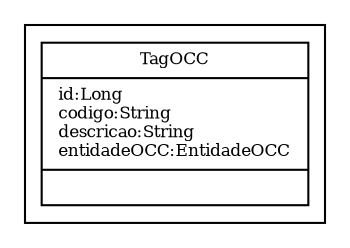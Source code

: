 digraph G{
fontname = "Times-Roman"
fontsize = 8

node [
        fontname = "Times-Roman"
        fontsize = 8
        shape = "record"
]

edge [
        fontname = "Times-Roman"
        fontsize = 8
]

subgraph clusterTAG_OCC
{
TagOCC [label = "{TagOCC|id:Long\lcodigo:String\ldescricao:String\lentidadeOCC:EntidadeOCC\l|\l}"]
}
}

